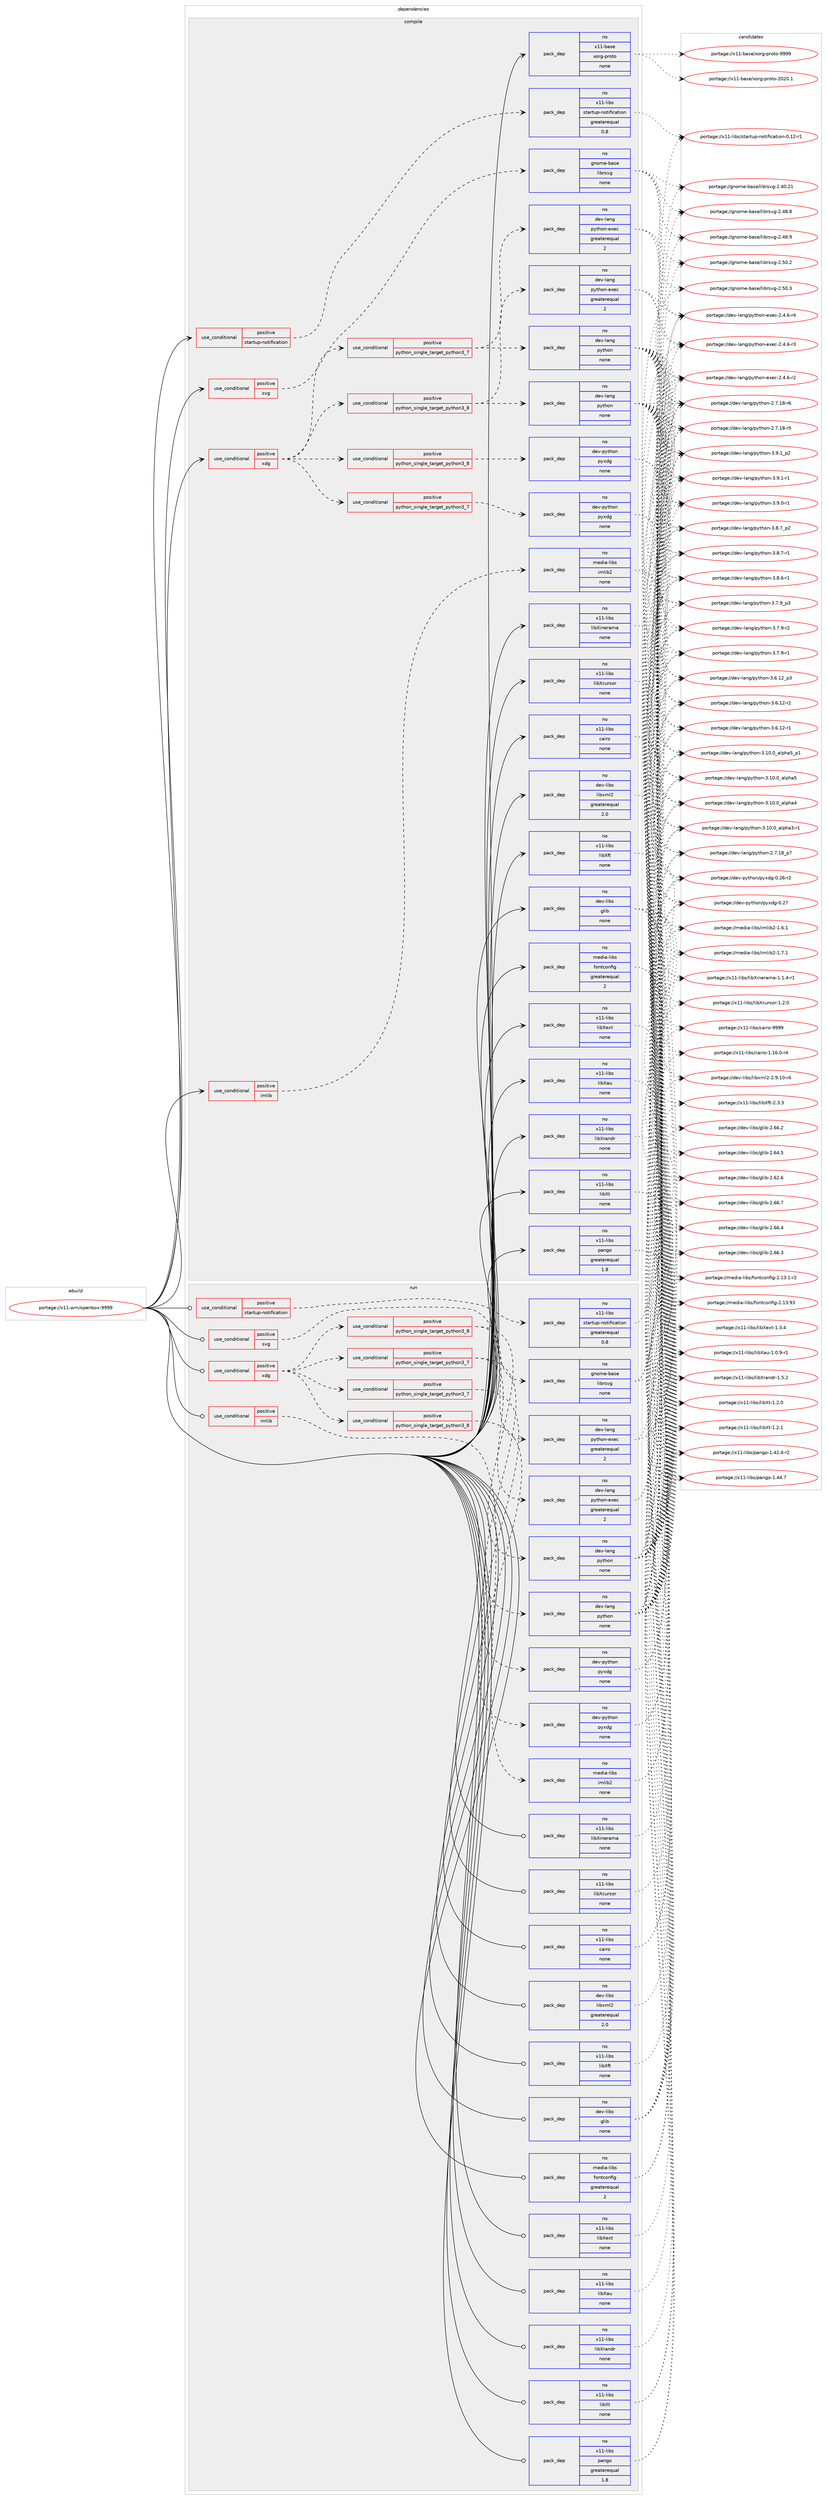 digraph prolog {

# *************
# Graph options
# *************

newrank=true;
concentrate=true;
compound=true;
graph [rankdir=LR,fontname=Helvetica,fontsize=10,ranksep=1.5];#, ranksep=2.5, nodesep=0.2];
edge  [arrowhead=vee];
node  [fontname=Helvetica,fontsize=10];

# **********
# The ebuild
# **********

subgraph cluster_leftcol {
color=gray;
rank=same;
label=<<i>ebuild</i>>;
id [label="portage://x11-wm/openbox-9999", color=red, width=4, href="../x11-wm/openbox-9999.svg"];
}

# ****************
# The dependencies
# ****************

subgraph cluster_midcol {
color=gray;
label=<<i>dependencies</i>>;
subgraph cluster_compile {
fillcolor="#eeeeee";
style=filled;
label=<<i>compile</i>>;
subgraph cond26 {
dependency281 [label=<<TABLE BORDER="0" CELLBORDER="1" CELLSPACING="0" CELLPADDING="4"><TR><TD ROWSPAN="3" CELLPADDING="10">use_conditional</TD></TR><TR><TD>positive</TD></TR><TR><TD>imlib</TD></TR></TABLE>>, shape=none, color=red];
subgraph pack255 {
dependency282 [label=<<TABLE BORDER="0" CELLBORDER="1" CELLSPACING="0" CELLPADDING="4" WIDTH="220"><TR><TD ROWSPAN="6" CELLPADDING="30">pack_dep</TD></TR><TR><TD WIDTH="110">no</TD></TR><TR><TD>media-libs</TD></TR><TR><TD>imlib2</TD></TR><TR><TD>none</TD></TR><TR><TD></TD></TR></TABLE>>, shape=none, color=blue];
}
dependency281:e -> dependency282:w [weight=20,style="dashed",arrowhead="vee"];
}
id:e -> dependency281:w [weight=20,style="solid",arrowhead="vee"];
subgraph cond27 {
dependency283 [label=<<TABLE BORDER="0" CELLBORDER="1" CELLSPACING="0" CELLPADDING="4"><TR><TD ROWSPAN="3" CELLPADDING="10">use_conditional</TD></TR><TR><TD>positive</TD></TR><TR><TD>startup-notification</TD></TR></TABLE>>, shape=none, color=red];
subgraph pack256 {
dependency284 [label=<<TABLE BORDER="0" CELLBORDER="1" CELLSPACING="0" CELLPADDING="4" WIDTH="220"><TR><TD ROWSPAN="6" CELLPADDING="30">pack_dep</TD></TR><TR><TD WIDTH="110">no</TD></TR><TR><TD>x11-libs</TD></TR><TR><TD>startup-notification</TD></TR><TR><TD>greaterequal</TD></TR><TR><TD>0.8</TD></TR></TABLE>>, shape=none, color=blue];
}
dependency283:e -> dependency284:w [weight=20,style="dashed",arrowhead="vee"];
}
id:e -> dependency283:w [weight=20,style="solid",arrowhead="vee"];
subgraph cond28 {
dependency285 [label=<<TABLE BORDER="0" CELLBORDER="1" CELLSPACING="0" CELLPADDING="4"><TR><TD ROWSPAN="3" CELLPADDING="10">use_conditional</TD></TR><TR><TD>positive</TD></TR><TR><TD>svg</TD></TR></TABLE>>, shape=none, color=red];
subgraph pack257 {
dependency286 [label=<<TABLE BORDER="0" CELLBORDER="1" CELLSPACING="0" CELLPADDING="4" WIDTH="220"><TR><TD ROWSPAN="6" CELLPADDING="30">pack_dep</TD></TR><TR><TD WIDTH="110">no</TD></TR><TR><TD>gnome-base</TD></TR><TR><TD>librsvg</TD></TR><TR><TD>none</TD></TR><TR><TD></TD></TR></TABLE>>, shape=none, color=blue];
}
dependency285:e -> dependency286:w [weight=20,style="dashed",arrowhead="vee"];
}
id:e -> dependency285:w [weight=20,style="solid",arrowhead="vee"];
subgraph cond29 {
dependency287 [label=<<TABLE BORDER="0" CELLBORDER="1" CELLSPACING="0" CELLPADDING="4"><TR><TD ROWSPAN="3" CELLPADDING="10">use_conditional</TD></TR><TR><TD>positive</TD></TR><TR><TD>xdg</TD></TR></TABLE>>, shape=none, color=red];
subgraph cond30 {
dependency288 [label=<<TABLE BORDER="0" CELLBORDER="1" CELLSPACING="0" CELLPADDING="4"><TR><TD ROWSPAN="3" CELLPADDING="10">use_conditional</TD></TR><TR><TD>positive</TD></TR><TR><TD>python_single_target_python3_7</TD></TR></TABLE>>, shape=none, color=red];
subgraph pack258 {
dependency289 [label=<<TABLE BORDER="0" CELLBORDER="1" CELLSPACING="0" CELLPADDING="4" WIDTH="220"><TR><TD ROWSPAN="6" CELLPADDING="30">pack_dep</TD></TR><TR><TD WIDTH="110">no</TD></TR><TR><TD>dev-lang</TD></TR><TR><TD>python</TD></TR><TR><TD>none</TD></TR><TR><TD></TD></TR></TABLE>>, shape=none, color=blue];
}
dependency288:e -> dependency289:w [weight=20,style="dashed",arrowhead="vee"];
subgraph pack259 {
dependency290 [label=<<TABLE BORDER="0" CELLBORDER="1" CELLSPACING="0" CELLPADDING="4" WIDTH="220"><TR><TD ROWSPAN="6" CELLPADDING="30">pack_dep</TD></TR><TR><TD WIDTH="110">no</TD></TR><TR><TD>dev-lang</TD></TR><TR><TD>python-exec</TD></TR><TR><TD>greaterequal</TD></TR><TR><TD>2</TD></TR></TABLE>>, shape=none, color=blue];
}
dependency288:e -> dependency290:w [weight=20,style="dashed",arrowhead="vee"];
}
dependency287:e -> dependency288:w [weight=20,style="dashed",arrowhead="vee"];
subgraph cond31 {
dependency291 [label=<<TABLE BORDER="0" CELLBORDER="1" CELLSPACING="0" CELLPADDING="4"><TR><TD ROWSPAN="3" CELLPADDING="10">use_conditional</TD></TR><TR><TD>positive</TD></TR><TR><TD>python_single_target_python3_8</TD></TR></TABLE>>, shape=none, color=red];
subgraph pack260 {
dependency292 [label=<<TABLE BORDER="0" CELLBORDER="1" CELLSPACING="0" CELLPADDING="4" WIDTH="220"><TR><TD ROWSPAN="6" CELLPADDING="30">pack_dep</TD></TR><TR><TD WIDTH="110">no</TD></TR><TR><TD>dev-lang</TD></TR><TR><TD>python</TD></TR><TR><TD>none</TD></TR><TR><TD></TD></TR></TABLE>>, shape=none, color=blue];
}
dependency291:e -> dependency292:w [weight=20,style="dashed",arrowhead="vee"];
subgraph pack261 {
dependency293 [label=<<TABLE BORDER="0" CELLBORDER="1" CELLSPACING="0" CELLPADDING="4" WIDTH="220"><TR><TD ROWSPAN="6" CELLPADDING="30">pack_dep</TD></TR><TR><TD WIDTH="110">no</TD></TR><TR><TD>dev-lang</TD></TR><TR><TD>python-exec</TD></TR><TR><TD>greaterequal</TD></TR><TR><TD>2</TD></TR></TABLE>>, shape=none, color=blue];
}
dependency291:e -> dependency293:w [weight=20,style="dashed",arrowhead="vee"];
}
dependency287:e -> dependency291:w [weight=20,style="dashed",arrowhead="vee"];
subgraph cond32 {
dependency294 [label=<<TABLE BORDER="0" CELLBORDER="1" CELLSPACING="0" CELLPADDING="4"><TR><TD ROWSPAN="3" CELLPADDING="10">use_conditional</TD></TR><TR><TD>positive</TD></TR><TR><TD>python_single_target_python3_7</TD></TR></TABLE>>, shape=none, color=red];
subgraph pack262 {
dependency295 [label=<<TABLE BORDER="0" CELLBORDER="1" CELLSPACING="0" CELLPADDING="4" WIDTH="220"><TR><TD ROWSPAN="6" CELLPADDING="30">pack_dep</TD></TR><TR><TD WIDTH="110">no</TD></TR><TR><TD>dev-python</TD></TR><TR><TD>pyxdg</TD></TR><TR><TD>none</TD></TR><TR><TD></TD></TR></TABLE>>, shape=none, color=blue];
}
dependency294:e -> dependency295:w [weight=20,style="dashed",arrowhead="vee"];
}
dependency287:e -> dependency294:w [weight=20,style="dashed",arrowhead="vee"];
subgraph cond33 {
dependency296 [label=<<TABLE BORDER="0" CELLBORDER="1" CELLSPACING="0" CELLPADDING="4"><TR><TD ROWSPAN="3" CELLPADDING="10">use_conditional</TD></TR><TR><TD>positive</TD></TR><TR><TD>python_single_target_python3_8</TD></TR></TABLE>>, shape=none, color=red];
subgraph pack263 {
dependency297 [label=<<TABLE BORDER="0" CELLBORDER="1" CELLSPACING="0" CELLPADDING="4" WIDTH="220"><TR><TD ROWSPAN="6" CELLPADDING="30">pack_dep</TD></TR><TR><TD WIDTH="110">no</TD></TR><TR><TD>dev-python</TD></TR><TR><TD>pyxdg</TD></TR><TR><TD>none</TD></TR><TR><TD></TD></TR></TABLE>>, shape=none, color=blue];
}
dependency296:e -> dependency297:w [weight=20,style="dashed",arrowhead="vee"];
}
dependency287:e -> dependency296:w [weight=20,style="dashed",arrowhead="vee"];
}
id:e -> dependency287:w [weight=20,style="solid",arrowhead="vee"];
subgraph pack264 {
dependency298 [label=<<TABLE BORDER="0" CELLBORDER="1" CELLSPACING="0" CELLPADDING="4" WIDTH="220"><TR><TD ROWSPAN="6" CELLPADDING="30">pack_dep</TD></TR><TR><TD WIDTH="110">no</TD></TR><TR><TD>dev-libs</TD></TR><TR><TD>glib</TD></TR><TR><TD>none</TD></TR><TR><TD></TD></TR></TABLE>>, shape=none, color=blue];
}
id:e -> dependency298:w [weight=20,style="solid",arrowhead="vee"];
subgraph pack265 {
dependency299 [label=<<TABLE BORDER="0" CELLBORDER="1" CELLSPACING="0" CELLPADDING="4" WIDTH="220"><TR><TD ROWSPAN="6" CELLPADDING="30">pack_dep</TD></TR><TR><TD WIDTH="110">no</TD></TR><TR><TD>dev-libs</TD></TR><TR><TD>libxml2</TD></TR><TR><TD>greaterequal</TD></TR><TR><TD>2.0</TD></TR></TABLE>>, shape=none, color=blue];
}
id:e -> dependency299:w [weight=20,style="solid",arrowhead="vee"];
subgraph pack266 {
dependency300 [label=<<TABLE BORDER="0" CELLBORDER="1" CELLSPACING="0" CELLPADDING="4" WIDTH="220"><TR><TD ROWSPAN="6" CELLPADDING="30">pack_dep</TD></TR><TR><TD WIDTH="110">no</TD></TR><TR><TD>media-libs</TD></TR><TR><TD>fontconfig</TD></TR><TR><TD>greaterequal</TD></TR><TR><TD>2</TD></TR></TABLE>>, shape=none, color=blue];
}
id:e -> dependency300:w [weight=20,style="solid",arrowhead="vee"];
subgraph pack267 {
dependency301 [label=<<TABLE BORDER="0" CELLBORDER="1" CELLSPACING="0" CELLPADDING="4" WIDTH="220"><TR><TD ROWSPAN="6" CELLPADDING="30">pack_dep</TD></TR><TR><TD WIDTH="110">no</TD></TR><TR><TD>x11-base</TD></TR><TR><TD>xorg-proto</TD></TR><TR><TD>none</TD></TR><TR><TD></TD></TR></TABLE>>, shape=none, color=blue];
}
id:e -> dependency301:w [weight=20,style="solid",arrowhead="vee"];
subgraph pack268 {
dependency302 [label=<<TABLE BORDER="0" CELLBORDER="1" CELLSPACING="0" CELLPADDING="4" WIDTH="220"><TR><TD ROWSPAN="6" CELLPADDING="30">pack_dep</TD></TR><TR><TD WIDTH="110">no</TD></TR><TR><TD>x11-libs</TD></TR><TR><TD>cairo</TD></TR><TR><TD>none</TD></TR><TR><TD></TD></TR></TABLE>>, shape=none, color=blue];
}
id:e -> dependency302:w [weight=20,style="solid",arrowhead="vee"];
subgraph pack269 {
dependency303 [label=<<TABLE BORDER="0" CELLBORDER="1" CELLSPACING="0" CELLPADDING="4" WIDTH="220"><TR><TD ROWSPAN="6" CELLPADDING="30">pack_dep</TD></TR><TR><TD WIDTH="110">no</TD></TR><TR><TD>x11-libs</TD></TR><TR><TD>libXau</TD></TR><TR><TD>none</TD></TR><TR><TD></TD></TR></TABLE>>, shape=none, color=blue];
}
id:e -> dependency303:w [weight=20,style="solid",arrowhead="vee"];
subgraph pack270 {
dependency304 [label=<<TABLE BORDER="0" CELLBORDER="1" CELLSPACING="0" CELLPADDING="4" WIDTH="220"><TR><TD ROWSPAN="6" CELLPADDING="30">pack_dep</TD></TR><TR><TD WIDTH="110">no</TD></TR><TR><TD>x11-libs</TD></TR><TR><TD>libXcursor</TD></TR><TR><TD>none</TD></TR><TR><TD></TD></TR></TABLE>>, shape=none, color=blue];
}
id:e -> dependency304:w [weight=20,style="solid",arrowhead="vee"];
subgraph pack271 {
dependency305 [label=<<TABLE BORDER="0" CELLBORDER="1" CELLSPACING="0" CELLPADDING="4" WIDTH="220"><TR><TD ROWSPAN="6" CELLPADDING="30">pack_dep</TD></TR><TR><TD WIDTH="110">no</TD></TR><TR><TD>x11-libs</TD></TR><TR><TD>libXext</TD></TR><TR><TD>none</TD></TR><TR><TD></TD></TR></TABLE>>, shape=none, color=blue];
}
id:e -> dependency305:w [weight=20,style="solid",arrowhead="vee"];
subgraph pack272 {
dependency306 [label=<<TABLE BORDER="0" CELLBORDER="1" CELLSPACING="0" CELLPADDING="4" WIDTH="220"><TR><TD ROWSPAN="6" CELLPADDING="30">pack_dep</TD></TR><TR><TD WIDTH="110">no</TD></TR><TR><TD>x11-libs</TD></TR><TR><TD>libXft</TD></TR><TR><TD>none</TD></TR><TR><TD></TD></TR></TABLE>>, shape=none, color=blue];
}
id:e -> dependency306:w [weight=20,style="solid",arrowhead="vee"];
subgraph pack273 {
dependency307 [label=<<TABLE BORDER="0" CELLBORDER="1" CELLSPACING="0" CELLPADDING="4" WIDTH="220"><TR><TD ROWSPAN="6" CELLPADDING="30">pack_dep</TD></TR><TR><TD WIDTH="110">no</TD></TR><TR><TD>x11-libs</TD></TR><TR><TD>libXinerama</TD></TR><TR><TD>none</TD></TR><TR><TD></TD></TR></TABLE>>, shape=none, color=blue];
}
id:e -> dependency307:w [weight=20,style="solid",arrowhead="vee"];
subgraph pack274 {
dependency308 [label=<<TABLE BORDER="0" CELLBORDER="1" CELLSPACING="0" CELLPADDING="4" WIDTH="220"><TR><TD ROWSPAN="6" CELLPADDING="30">pack_dep</TD></TR><TR><TD WIDTH="110">no</TD></TR><TR><TD>x11-libs</TD></TR><TR><TD>libXrandr</TD></TR><TR><TD>none</TD></TR><TR><TD></TD></TR></TABLE>>, shape=none, color=blue];
}
id:e -> dependency308:w [weight=20,style="solid",arrowhead="vee"];
subgraph pack275 {
dependency309 [label=<<TABLE BORDER="0" CELLBORDER="1" CELLSPACING="0" CELLPADDING="4" WIDTH="220"><TR><TD ROWSPAN="6" CELLPADDING="30">pack_dep</TD></TR><TR><TD WIDTH="110">no</TD></TR><TR><TD>x11-libs</TD></TR><TR><TD>libXt</TD></TR><TR><TD>none</TD></TR><TR><TD></TD></TR></TABLE>>, shape=none, color=blue];
}
id:e -> dependency309:w [weight=20,style="solid",arrowhead="vee"];
subgraph pack276 {
dependency310 [label=<<TABLE BORDER="0" CELLBORDER="1" CELLSPACING="0" CELLPADDING="4" WIDTH="220"><TR><TD ROWSPAN="6" CELLPADDING="30">pack_dep</TD></TR><TR><TD WIDTH="110">no</TD></TR><TR><TD>x11-libs</TD></TR><TR><TD>pango</TD></TR><TR><TD>greaterequal</TD></TR><TR><TD>1.8</TD></TR></TABLE>>, shape=none, color=blue];
}
id:e -> dependency310:w [weight=20,style="solid",arrowhead="vee"];
}
subgraph cluster_compileandrun {
fillcolor="#eeeeee";
style=filled;
label=<<i>compile and run</i>>;
}
subgraph cluster_run {
fillcolor="#eeeeee";
style=filled;
label=<<i>run</i>>;
subgraph cond34 {
dependency311 [label=<<TABLE BORDER="0" CELLBORDER="1" CELLSPACING="0" CELLPADDING="4"><TR><TD ROWSPAN="3" CELLPADDING="10">use_conditional</TD></TR><TR><TD>positive</TD></TR><TR><TD>imlib</TD></TR></TABLE>>, shape=none, color=red];
subgraph pack277 {
dependency312 [label=<<TABLE BORDER="0" CELLBORDER="1" CELLSPACING="0" CELLPADDING="4" WIDTH="220"><TR><TD ROWSPAN="6" CELLPADDING="30">pack_dep</TD></TR><TR><TD WIDTH="110">no</TD></TR><TR><TD>media-libs</TD></TR><TR><TD>imlib2</TD></TR><TR><TD>none</TD></TR><TR><TD></TD></TR></TABLE>>, shape=none, color=blue];
}
dependency311:e -> dependency312:w [weight=20,style="dashed",arrowhead="vee"];
}
id:e -> dependency311:w [weight=20,style="solid",arrowhead="odot"];
subgraph cond35 {
dependency313 [label=<<TABLE BORDER="0" CELLBORDER="1" CELLSPACING="0" CELLPADDING="4"><TR><TD ROWSPAN="3" CELLPADDING="10">use_conditional</TD></TR><TR><TD>positive</TD></TR><TR><TD>startup-notification</TD></TR></TABLE>>, shape=none, color=red];
subgraph pack278 {
dependency314 [label=<<TABLE BORDER="0" CELLBORDER="1" CELLSPACING="0" CELLPADDING="4" WIDTH="220"><TR><TD ROWSPAN="6" CELLPADDING="30">pack_dep</TD></TR><TR><TD WIDTH="110">no</TD></TR><TR><TD>x11-libs</TD></TR><TR><TD>startup-notification</TD></TR><TR><TD>greaterequal</TD></TR><TR><TD>0.8</TD></TR></TABLE>>, shape=none, color=blue];
}
dependency313:e -> dependency314:w [weight=20,style="dashed",arrowhead="vee"];
}
id:e -> dependency313:w [weight=20,style="solid",arrowhead="odot"];
subgraph cond36 {
dependency315 [label=<<TABLE BORDER="0" CELLBORDER="1" CELLSPACING="0" CELLPADDING="4"><TR><TD ROWSPAN="3" CELLPADDING="10">use_conditional</TD></TR><TR><TD>positive</TD></TR><TR><TD>svg</TD></TR></TABLE>>, shape=none, color=red];
subgraph pack279 {
dependency316 [label=<<TABLE BORDER="0" CELLBORDER="1" CELLSPACING="0" CELLPADDING="4" WIDTH="220"><TR><TD ROWSPAN="6" CELLPADDING="30">pack_dep</TD></TR><TR><TD WIDTH="110">no</TD></TR><TR><TD>gnome-base</TD></TR><TR><TD>librsvg</TD></TR><TR><TD>none</TD></TR><TR><TD></TD></TR></TABLE>>, shape=none, color=blue];
}
dependency315:e -> dependency316:w [weight=20,style="dashed",arrowhead="vee"];
}
id:e -> dependency315:w [weight=20,style="solid",arrowhead="odot"];
subgraph cond37 {
dependency317 [label=<<TABLE BORDER="0" CELLBORDER="1" CELLSPACING="0" CELLPADDING="4"><TR><TD ROWSPAN="3" CELLPADDING="10">use_conditional</TD></TR><TR><TD>positive</TD></TR><TR><TD>xdg</TD></TR></TABLE>>, shape=none, color=red];
subgraph cond38 {
dependency318 [label=<<TABLE BORDER="0" CELLBORDER="1" CELLSPACING="0" CELLPADDING="4"><TR><TD ROWSPAN="3" CELLPADDING="10">use_conditional</TD></TR><TR><TD>positive</TD></TR><TR><TD>python_single_target_python3_7</TD></TR></TABLE>>, shape=none, color=red];
subgraph pack280 {
dependency319 [label=<<TABLE BORDER="0" CELLBORDER="1" CELLSPACING="0" CELLPADDING="4" WIDTH="220"><TR><TD ROWSPAN="6" CELLPADDING="30">pack_dep</TD></TR><TR><TD WIDTH="110">no</TD></TR><TR><TD>dev-lang</TD></TR><TR><TD>python</TD></TR><TR><TD>none</TD></TR><TR><TD></TD></TR></TABLE>>, shape=none, color=blue];
}
dependency318:e -> dependency319:w [weight=20,style="dashed",arrowhead="vee"];
subgraph pack281 {
dependency320 [label=<<TABLE BORDER="0" CELLBORDER="1" CELLSPACING="0" CELLPADDING="4" WIDTH="220"><TR><TD ROWSPAN="6" CELLPADDING="30">pack_dep</TD></TR><TR><TD WIDTH="110">no</TD></TR><TR><TD>dev-lang</TD></TR><TR><TD>python-exec</TD></TR><TR><TD>greaterequal</TD></TR><TR><TD>2</TD></TR></TABLE>>, shape=none, color=blue];
}
dependency318:e -> dependency320:w [weight=20,style="dashed",arrowhead="vee"];
}
dependency317:e -> dependency318:w [weight=20,style="dashed",arrowhead="vee"];
subgraph cond39 {
dependency321 [label=<<TABLE BORDER="0" CELLBORDER="1" CELLSPACING="0" CELLPADDING="4"><TR><TD ROWSPAN="3" CELLPADDING="10">use_conditional</TD></TR><TR><TD>positive</TD></TR><TR><TD>python_single_target_python3_8</TD></TR></TABLE>>, shape=none, color=red];
subgraph pack282 {
dependency322 [label=<<TABLE BORDER="0" CELLBORDER="1" CELLSPACING="0" CELLPADDING="4" WIDTH="220"><TR><TD ROWSPAN="6" CELLPADDING="30">pack_dep</TD></TR><TR><TD WIDTH="110">no</TD></TR><TR><TD>dev-lang</TD></TR><TR><TD>python</TD></TR><TR><TD>none</TD></TR><TR><TD></TD></TR></TABLE>>, shape=none, color=blue];
}
dependency321:e -> dependency322:w [weight=20,style="dashed",arrowhead="vee"];
subgraph pack283 {
dependency323 [label=<<TABLE BORDER="0" CELLBORDER="1" CELLSPACING="0" CELLPADDING="4" WIDTH="220"><TR><TD ROWSPAN="6" CELLPADDING="30">pack_dep</TD></TR><TR><TD WIDTH="110">no</TD></TR><TR><TD>dev-lang</TD></TR><TR><TD>python-exec</TD></TR><TR><TD>greaterequal</TD></TR><TR><TD>2</TD></TR></TABLE>>, shape=none, color=blue];
}
dependency321:e -> dependency323:w [weight=20,style="dashed",arrowhead="vee"];
}
dependency317:e -> dependency321:w [weight=20,style="dashed",arrowhead="vee"];
subgraph cond40 {
dependency324 [label=<<TABLE BORDER="0" CELLBORDER="1" CELLSPACING="0" CELLPADDING="4"><TR><TD ROWSPAN="3" CELLPADDING="10">use_conditional</TD></TR><TR><TD>positive</TD></TR><TR><TD>python_single_target_python3_7</TD></TR></TABLE>>, shape=none, color=red];
subgraph pack284 {
dependency325 [label=<<TABLE BORDER="0" CELLBORDER="1" CELLSPACING="0" CELLPADDING="4" WIDTH="220"><TR><TD ROWSPAN="6" CELLPADDING="30">pack_dep</TD></TR><TR><TD WIDTH="110">no</TD></TR><TR><TD>dev-python</TD></TR><TR><TD>pyxdg</TD></TR><TR><TD>none</TD></TR><TR><TD></TD></TR></TABLE>>, shape=none, color=blue];
}
dependency324:e -> dependency325:w [weight=20,style="dashed",arrowhead="vee"];
}
dependency317:e -> dependency324:w [weight=20,style="dashed",arrowhead="vee"];
subgraph cond41 {
dependency326 [label=<<TABLE BORDER="0" CELLBORDER="1" CELLSPACING="0" CELLPADDING="4"><TR><TD ROWSPAN="3" CELLPADDING="10">use_conditional</TD></TR><TR><TD>positive</TD></TR><TR><TD>python_single_target_python3_8</TD></TR></TABLE>>, shape=none, color=red];
subgraph pack285 {
dependency327 [label=<<TABLE BORDER="0" CELLBORDER="1" CELLSPACING="0" CELLPADDING="4" WIDTH="220"><TR><TD ROWSPAN="6" CELLPADDING="30">pack_dep</TD></TR><TR><TD WIDTH="110">no</TD></TR><TR><TD>dev-python</TD></TR><TR><TD>pyxdg</TD></TR><TR><TD>none</TD></TR><TR><TD></TD></TR></TABLE>>, shape=none, color=blue];
}
dependency326:e -> dependency327:w [weight=20,style="dashed",arrowhead="vee"];
}
dependency317:e -> dependency326:w [weight=20,style="dashed",arrowhead="vee"];
}
id:e -> dependency317:w [weight=20,style="solid",arrowhead="odot"];
subgraph pack286 {
dependency328 [label=<<TABLE BORDER="0" CELLBORDER="1" CELLSPACING="0" CELLPADDING="4" WIDTH="220"><TR><TD ROWSPAN="6" CELLPADDING="30">pack_dep</TD></TR><TR><TD WIDTH="110">no</TD></TR><TR><TD>dev-libs</TD></TR><TR><TD>glib</TD></TR><TR><TD>none</TD></TR><TR><TD></TD></TR></TABLE>>, shape=none, color=blue];
}
id:e -> dependency328:w [weight=20,style="solid",arrowhead="odot"];
subgraph pack287 {
dependency329 [label=<<TABLE BORDER="0" CELLBORDER="1" CELLSPACING="0" CELLPADDING="4" WIDTH="220"><TR><TD ROWSPAN="6" CELLPADDING="30">pack_dep</TD></TR><TR><TD WIDTH="110">no</TD></TR><TR><TD>dev-libs</TD></TR><TR><TD>libxml2</TD></TR><TR><TD>greaterequal</TD></TR><TR><TD>2.0</TD></TR></TABLE>>, shape=none, color=blue];
}
id:e -> dependency329:w [weight=20,style="solid",arrowhead="odot"];
subgraph pack288 {
dependency330 [label=<<TABLE BORDER="0" CELLBORDER="1" CELLSPACING="0" CELLPADDING="4" WIDTH="220"><TR><TD ROWSPAN="6" CELLPADDING="30">pack_dep</TD></TR><TR><TD WIDTH="110">no</TD></TR><TR><TD>media-libs</TD></TR><TR><TD>fontconfig</TD></TR><TR><TD>greaterequal</TD></TR><TR><TD>2</TD></TR></TABLE>>, shape=none, color=blue];
}
id:e -> dependency330:w [weight=20,style="solid",arrowhead="odot"];
subgraph pack289 {
dependency331 [label=<<TABLE BORDER="0" CELLBORDER="1" CELLSPACING="0" CELLPADDING="4" WIDTH="220"><TR><TD ROWSPAN="6" CELLPADDING="30">pack_dep</TD></TR><TR><TD WIDTH="110">no</TD></TR><TR><TD>x11-libs</TD></TR><TR><TD>cairo</TD></TR><TR><TD>none</TD></TR><TR><TD></TD></TR></TABLE>>, shape=none, color=blue];
}
id:e -> dependency331:w [weight=20,style="solid",arrowhead="odot"];
subgraph pack290 {
dependency332 [label=<<TABLE BORDER="0" CELLBORDER="1" CELLSPACING="0" CELLPADDING="4" WIDTH="220"><TR><TD ROWSPAN="6" CELLPADDING="30">pack_dep</TD></TR><TR><TD WIDTH="110">no</TD></TR><TR><TD>x11-libs</TD></TR><TR><TD>libXau</TD></TR><TR><TD>none</TD></TR><TR><TD></TD></TR></TABLE>>, shape=none, color=blue];
}
id:e -> dependency332:w [weight=20,style="solid",arrowhead="odot"];
subgraph pack291 {
dependency333 [label=<<TABLE BORDER="0" CELLBORDER="1" CELLSPACING="0" CELLPADDING="4" WIDTH="220"><TR><TD ROWSPAN="6" CELLPADDING="30">pack_dep</TD></TR><TR><TD WIDTH="110">no</TD></TR><TR><TD>x11-libs</TD></TR><TR><TD>libXcursor</TD></TR><TR><TD>none</TD></TR><TR><TD></TD></TR></TABLE>>, shape=none, color=blue];
}
id:e -> dependency333:w [weight=20,style="solid",arrowhead="odot"];
subgraph pack292 {
dependency334 [label=<<TABLE BORDER="0" CELLBORDER="1" CELLSPACING="0" CELLPADDING="4" WIDTH="220"><TR><TD ROWSPAN="6" CELLPADDING="30">pack_dep</TD></TR><TR><TD WIDTH="110">no</TD></TR><TR><TD>x11-libs</TD></TR><TR><TD>libXext</TD></TR><TR><TD>none</TD></TR><TR><TD></TD></TR></TABLE>>, shape=none, color=blue];
}
id:e -> dependency334:w [weight=20,style="solid",arrowhead="odot"];
subgraph pack293 {
dependency335 [label=<<TABLE BORDER="0" CELLBORDER="1" CELLSPACING="0" CELLPADDING="4" WIDTH="220"><TR><TD ROWSPAN="6" CELLPADDING="30">pack_dep</TD></TR><TR><TD WIDTH="110">no</TD></TR><TR><TD>x11-libs</TD></TR><TR><TD>libXft</TD></TR><TR><TD>none</TD></TR><TR><TD></TD></TR></TABLE>>, shape=none, color=blue];
}
id:e -> dependency335:w [weight=20,style="solid",arrowhead="odot"];
subgraph pack294 {
dependency336 [label=<<TABLE BORDER="0" CELLBORDER="1" CELLSPACING="0" CELLPADDING="4" WIDTH="220"><TR><TD ROWSPAN="6" CELLPADDING="30">pack_dep</TD></TR><TR><TD WIDTH="110">no</TD></TR><TR><TD>x11-libs</TD></TR><TR><TD>libXinerama</TD></TR><TR><TD>none</TD></TR><TR><TD></TD></TR></TABLE>>, shape=none, color=blue];
}
id:e -> dependency336:w [weight=20,style="solid",arrowhead="odot"];
subgraph pack295 {
dependency337 [label=<<TABLE BORDER="0" CELLBORDER="1" CELLSPACING="0" CELLPADDING="4" WIDTH="220"><TR><TD ROWSPAN="6" CELLPADDING="30">pack_dep</TD></TR><TR><TD WIDTH="110">no</TD></TR><TR><TD>x11-libs</TD></TR><TR><TD>libXrandr</TD></TR><TR><TD>none</TD></TR><TR><TD></TD></TR></TABLE>>, shape=none, color=blue];
}
id:e -> dependency337:w [weight=20,style="solid",arrowhead="odot"];
subgraph pack296 {
dependency338 [label=<<TABLE BORDER="0" CELLBORDER="1" CELLSPACING="0" CELLPADDING="4" WIDTH="220"><TR><TD ROWSPAN="6" CELLPADDING="30">pack_dep</TD></TR><TR><TD WIDTH="110">no</TD></TR><TR><TD>x11-libs</TD></TR><TR><TD>libXt</TD></TR><TR><TD>none</TD></TR><TR><TD></TD></TR></TABLE>>, shape=none, color=blue];
}
id:e -> dependency338:w [weight=20,style="solid",arrowhead="odot"];
subgraph pack297 {
dependency339 [label=<<TABLE BORDER="0" CELLBORDER="1" CELLSPACING="0" CELLPADDING="4" WIDTH="220"><TR><TD ROWSPAN="6" CELLPADDING="30">pack_dep</TD></TR><TR><TD WIDTH="110">no</TD></TR><TR><TD>x11-libs</TD></TR><TR><TD>pango</TD></TR><TR><TD>greaterequal</TD></TR><TR><TD>1.8</TD></TR></TABLE>>, shape=none, color=blue];
}
id:e -> dependency339:w [weight=20,style="solid",arrowhead="odot"];
}
}

# **************
# The candidates
# **************

subgraph cluster_choices {
rank=same;
color=gray;
label=<<i>candidates</i>>;

subgraph choice255 {
color=black;
nodesep=1;
choice109101100105974510810598115471051091081059850454946554649 [label="portage://media-libs/imlib2-1.7.1", color=red, width=4,href="../media-libs/imlib2-1.7.1.svg"];
choice109101100105974510810598115471051091081059850454946544649 [label="portage://media-libs/imlib2-1.6.1", color=red, width=4,href="../media-libs/imlib2-1.6.1.svg"];
dependency282:e -> choice109101100105974510810598115471051091081059850454946554649:w [style=dotted,weight="100"];
dependency282:e -> choice109101100105974510810598115471051091081059850454946544649:w [style=dotted,weight="100"];
}
subgraph choice256 {
color=black;
nodesep=1;
choice12049494510810598115471151169711411611711245110111116105102105999711610511111045484649504511449 [label="portage://x11-libs/startup-notification-0.12-r1", color=red, width=4,href="../x11-libs/startup-notification-0.12-r1.svg"];
dependency284:e -> choice12049494510810598115471151169711411611711245110111116105102105999711610511111045484649504511449:w [style=dotted,weight="100"];
}
subgraph choice257 {
color=black;
nodesep=1;
choice103110111109101459897115101471081059811411511810345504653484651 [label="portage://gnome-base/librsvg-2.50.3", color=red, width=4,href="../gnome-base/librsvg-2.50.3.svg"];
choice103110111109101459897115101471081059811411511810345504653484650 [label="portage://gnome-base/librsvg-2.50.2", color=red, width=4,href="../gnome-base/librsvg-2.50.2.svg"];
choice103110111109101459897115101471081059811411511810345504652564657 [label="portage://gnome-base/librsvg-2.48.9", color=red, width=4,href="../gnome-base/librsvg-2.48.9.svg"];
choice103110111109101459897115101471081059811411511810345504652564656 [label="portage://gnome-base/librsvg-2.48.8", color=red, width=4,href="../gnome-base/librsvg-2.48.8.svg"];
choice10311011110910145989711510147108105981141151181034550465248465049 [label="portage://gnome-base/librsvg-2.40.21", color=red, width=4,href="../gnome-base/librsvg-2.40.21.svg"];
dependency286:e -> choice103110111109101459897115101471081059811411511810345504653484651:w [style=dotted,weight="100"];
dependency286:e -> choice103110111109101459897115101471081059811411511810345504653484650:w [style=dotted,weight="100"];
dependency286:e -> choice103110111109101459897115101471081059811411511810345504652564657:w [style=dotted,weight="100"];
dependency286:e -> choice103110111109101459897115101471081059811411511810345504652564656:w [style=dotted,weight="100"];
dependency286:e -> choice10311011110910145989711510147108105981141151181034550465248465049:w [style=dotted,weight="100"];
}
subgraph choice258 {
color=black;
nodesep=1;
choice1001011184510897110103471121211161041111104551465746499511250 [label="portage://dev-lang/python-3.9.1_p2", color=red, width=4,href="../dev-lang/python-3.9.1_p2.svg"];
choice1001011184510897110103471121211161041111104551465746494511449 [label="portage://dev-lang/python-3.9.1-r1", color=red, width=4,href="../dev-lang/python-3.9.1-r1.svg"];
choice1001011184510897110103471121211161041111104551465746484511449 [label="portage://dev-lang/python-3.9.0-r1", color=red, width=4,href="../dev-lang/python-3.9.0-r1.svg"];
choice1001011184510897110103471121211161041111104551465646559511250 [label="portage://dev-lang/python-3.8.7_p2", color=red, width=4,href="../dev-lang/python-3.8.7_p2.svg"];
choice1001011184510897110103471121211161041111104551465646554511449 [label="portage://dev-lang/python-3.8.7-r1", color=red, width=4,href="../dev-lang/python-3.8.7-r1.svg"];
choice1001011184510897110103471121211161041111104551465646544511449 [label="portage://dev-lang/python-3.8.6-r1", color=red, width=4,href="../dev-lang/python-3.8.6-r1.svg"];
choice1001011184510897110103471121211161041111104551465546579511251 [label="portage://dev-lang/python-3.7.9_p3", color=red, width=4,href="../dev-lang/python-3.7.9_p3.svg"];
choice1001011184510897110103471121211161041111104551465546574511450 [label="portage://dev-lang/python-3.7.9-r2", color=red, width=4,href="../dev-lang/python-3.7.9-r2.svg"];
choice1001011184510897110103471121211161041111104551465546574511449 [label="portage://dev-lang/python-3.7.9-r1", color=red, width=4,href="../dev-lang/python-3.7.9-r1.svg"];
choice100101118451089711010347112121116104111110455146544649509511251 [label="portage://dev-lang/python-3.6.12_p3", color=red, width=4,href="../dev-lang/python-3.6.12_p3.svg"];
choice100101118451089711010347112121116104111110455146544649504511450 [label="portage://dev-lang/python-3.6.12-r2", color=red, width=4,href="../dev-lang/python-3.6.12-r2.svg"];
choice100101118451089711010347112121116104111110455146544649504511449 [label="portage://dev-lang/python-3.6.12-r1", color=red, width=4,href="../dev-lang/python-3.6.12-r1.svg"];
choice10010111845108971101034711212111610411111045514649484648959710811210497539511249 [label="portage://dev-lang/python-3.10.0_alpha5_p1", color=red, width=4,href="../dev-lang/python-3.10.0_alpha5_p1.svg"];
choice1001011184510897110103471121211161041111104551464948464895971081121049753 [label="portage://dev-lang/python-3.10.0_alpha5", color=red, width=4,href="../dev-lang/python-3.10.0_alpha5.svg"];
choice1001011184510897110103471121211161041111104551464948464895971081121049752 [label="portage://dev-lang/python-3.10.0_alpha4", color=red, width=4,href="../dev-lang/python-3.10.0_alpha4.svg"];
choice10010111845108971101034711212111610411111045514649484648959710811210497514511449 [label="portage://dev-lang/python-3.10.0_alpha3-r1", color=red, width=4,href="../dev-lang/python-3.10.0_alpha3-r1.svg"];
choice100101118451089711010347112121116104111110455046554649569511255 [label="portage://dev-lang/python-2.7.18_p7", color=red, width=4,href="../dev-lang/python-2.7.18_p7.svg"];
choice100101118451089711010347112121116104111110455046554649564511454 [label="portage://dev-lang/python-2.7.18-r6", color=red, width=4,href="../dev-lang/python-2.7.18-r6.svg"];
choice100101118451089711010347112121116104111110455046554649564511453 [label="portage://dev-lang/python-2.7.18-r5", color=red, width=4,href="../dev-lang/python-2.7.18-r5.svg"];
dependency289:e -> choice1001011184510897110103471121211161041111104551465746499511250:w [style=dotted,weight="100"];
dependency289:e -> choice1001011184510897110103471121211161041111104551465746494511449:w [style=dotted,weight="100"];
dependency289:e -> choice1001011184510897110103471121211161041111104551465746484511449:w [style=dotted,weight="100"];
dependency289:e -> choice1001011184510897110103471121211161041111104551465646559511250:w [style=dotted,weight="100"];
dependency289:e -> choice1001011184510897110103471121211161041111104551465646554511449:w [style=dotted,weight="100"];
dependency289:e -> choice1001011184510897110103471121211161041111104551465646544511449:w [style=dotted,weight="100"];
dependency289:e -> choice1001011184510897110103471121211161041111104551465546579511251:w [style=dotted,weight="100"];
dependency289:e -> choice1001011184510897110103471121211161041111104551465546574511450:w [style=dotted,weight="100"];
dependency289:e -> choice1001011184510897110103471121211161041111104551465546574511449:w [style=dotted,weight="100"];
dependency289:e -> choice100101118451089711010347112121116104111110455146544649509511251:w [style=dotted,weight="100"];
dependency289:e -> choice100101118451089711010347112121116104111110455146544649504511450:w [style=dotted,weight="100"];
dependency289:e -> choice100101118451089711010347112121116104111110455146544649504511449:w [style=dotted,weight="100"];
dependency289:e -> choice10010111845108971101034711212111610411111045514649484648959710811210497539511249:w [style=dotted,weight="100"];
dependency289:e -> choice1001011184510897110103471121211161041111104551464948464895971081121049753:w [style=dotted,weight="100"];
dependency289:e -> choice1001011184510897110103471121211161041111104551464948464895971081121049752:w [style=dotted,weight="100"];
dependency289:e -> choice10010111845108971101034711212111610411111045514649484648959710811210497514511449:w [style=dotted,weight="100"];
dependency289:e -> choice100101118451089711010347112121116104111110455046554649569511255:w [style=dotted,weight="100"];
dependency289:e -> choice100101118451089711010347112121116104111110455046554649564511454:w [style=dotted,weight="100"];
dependency289:e -> choice100101118451089711010347112121116104111110455046554649564511453:w [style=dotted,weight="100"];
}
subgraph choice259 {
color=black;
nodesep=1;
choice10010111845108971101034711212111610411111045101120101994550465246544511452 [label="portage://dev-lang/python-exec-2.4.6-r4", color=red, width=4,href="../dev-lang/python-exec-2.4.6-r4.svg"];
choice10010111845108971101034711212111610411111045101120101994550465246544511451 [label="portage://dev-lang/python-exec-2.4.6-r3", color=red, width=4,href="../dev-lang/python-exec-2.4.6-r3.svg"];
choice10010111845108971101034711212111610411111045101120101994550465246544511450 [label="portage://dev-lang/python-exec-2.4.6-r2", color=red, width=4,href="../dev-lang/python-exec-2.4.6-r2.svg"];
dependency290:e -> choice10010111845108971101034711212111610411111045101120101994550465246544511452:w [style=dotted,weight="100"];
dependency290:e -> choice10010111845108971101034711212111610411111045101120101994550465246544511451:w [style=dotted,weight="100"];
dependency290:e -> choice10010111845108971101034711212111610411111045101120101994550465246544511450:w [style=dotted,weight="100"];
}
subgraph choice260 {
color=black;
nodesep=1;
choice1001011184510897110103471121211161041111104551465746499511250 [label="portage://dev-lang/python-3.9.1_p2", color=red, width=4,href="../dev-lang/python-3.9.1_p2.svg"];
choice1001011184510897110103471121211161041111104551465746494511449 [label="portage://dev-lang/python-3.9.1-r1", color=red, width=4,href="../dev-lang/python-3.9.1-r1.svg"];
choice1001011184510897110103471121211161041111104551465746484511449 [label="portage://dev-lang/python-3.9.0-r1", color=red, width=4,href="../dev-lang/python-3.9.0-r1.svg"];
choice1001011184510897110103471121211161041111104551465646559511250 [label="portage://dev-lang/python-3.8.7_p2", color=red, width=4,href="../dev-lang/python-3.8.7_p2.svg"];
choice1001011184510897110103471121211161041111104551465646554511449 [label="portage://dev-lang/python-3.8.7-r1", color=red, width=4,href="../dev-lang/python-3.8.7-r1.svg"];
choice1001011184510897110103471121211161041111104551465646544511449 [label="portage://dev-lang/python-3.8.6-r1", color=red, width=4,href="../dev-lang/python-3.8.6-r1.svg"];
choice1001011184510897110103471121211161041111104551465546579511251 [label="portage://dev-lang/python-3.7.9_p3", color=red, width=4,href="../dev-lang/python-3.7.9_p3.svg"];
choice1001011184510897110103471121211161041111104551465546574511450 [label="portage://dev-lang/python-3.7.9-r2", color=red, width=4,href="../dev-lang/python-3.7.9-r2.svg"];
choice1001011184510897110103471121211161041111104551465546574511449 [label="portage://dev-lang/python-3.7.9-r1", color=red, width=4,href="../dev-lang/python-3.7.9-r1.svg"];
choice100101118451089711010347112121116104111110455146544649509511251 [label="portage://dev-lang/python-3.6.12_p3", color=red, width=4,href="../dev-lang/python-3.6.12_p3.svg"];
choice100101118451089711010347112121116104111110455146544649504511450 [label="portage://dev-lang/python-3.6.12-r2", color=red, width=4,href="../dev-lang/python-3.6.12-r2.svg"];
choice100101118451089711010347112121116104111110455146544649504511449 [label="portage://dev-lang/python-3.6.12-r1", color=red, width=4,href="../dev-lang/python-3.6.12-r1.svg"];
choice10010111845108971101034711212111610411111045514649484648959710811210497539511249 [label="portage://dev-lang/python-3.10.0_alpha5_p1", color=red, width=4,href="../dev-lang/python-3.10.0_alpha5_p1.svg"];
choice1001011184510897110103471121211161041111104551464948464895971081121049753 [label="portage://dev-lang/python-3.10.0_alpha5", color=red, width=4,href="../dev-lang/python-3.10.0_alpha5.svg"];
choice1001011184510897110103471121211161041111104551464948464895971081121049752 [label="portage://dev-lang/python-3.10.0_alpha4", color=red, width=4,href="../dev-lang/python-3.10.0_alpha4.svg"];
choice10010111845108971101034711212111610411111045514649484648959710811210497514511449 [label="portage://dev-lang/python-3.10.0_alpha3-r1", color=red, width=4,href="../dev-lang/python-3.10.0_alpha3-r1.svg"];
choice100101118451089711010347112121116104111110455046554649569511255 [label="portage://dev-lang/python-2.7.18_p7", color=red, width=4,href="../dev-lang/python-2.7.18_p7.svg"];
choice100101118451089711010347112121116104111110455046554649564511454 [label="portage://dev-lang/python-2.7.18-r6", color=red, width=4,href="../dev-lang/python-2.7.18-r6.svg"];
choice100101118451089711010347112121116104111110455046554649564511453 [label="portage://dev-lang/python-2.7.18-r5", color=red, width=4,href="../dev-lang/python-2.7.18-r5.svg"];
dependency292:e -> choice1001011184510897110103471121211161041111104551465746499511250:w [style=dotted,weight="100"];
dependency292:e -> choice1001011184510897110103471121211161041111104551465746494511449:w [style=dotted,weight="100"];
dependency292:e -> choice1001011184510897110103471121211161041111104551465746484511449:w [style=dotted,weight="100"];
dependency292:e -> choice1001011184510897110103471121211161041111104551465646559511250:w [style=dotted,weight="100"];
dependency292:e -> choice1001011184510897110103471121211161041111104551465646554511449:w [style=dotted,weight="100"];
dependency292:e -> choice1001011184510897110103471121211161041111104551465646544511449:w [style=dotted,weight="100"];
dependency292:e -> choice1001011184510897110103471121211161041111104551465546579511251:w [style=dotted,weight="100"];
dependency292:e -> choice1001011184510897110103471121211161041111104551465546574511450:w [style=dotted,weight="100"];
dependency292:e -> choice1001011184510897110103471121211161041111104551465546574511449:w [style=dotted,weight="100"];
dependency292:e -> choice100101118451089711010347112121116104111110455146544649509511251:w [style=dotted,weight="100"];
dependency292:e -> choice100101118451089711010347112121116104111110455146544649504511450:w [style=dotted,weight="100"];
dependency292:e -> choice100101118451089711010347112121116104111110455146544649504511449:w [style=dotted,weight="100"];
dependency292:e -> choice10010111845108971101034711212111610411111045514649484648959710811210497539511249:w [style=dotted,weight="100"];
dependency292:e -> choice1001011184510897110103471121211161041111104551464948464895971081121049753:w [style=dotted,weight="100"];
dependency292:e -> choice1001011184510897110103471121211161041111104551464948464895971081121049752:w [style=dotted,weight="100"];
dependency292:e -> choice10010111845108971101034711212111610411111045514649484648959710811210497514511449:w [style=dotted,weight="100"];
dependency292:e -> choice100101118451089711010347112121116104111110455046554649569511255:w [style=dotted,weight="100"];
dependency292:e -> choice100101118451089711010347112121116104111110455046554649564511454:w [style=dotted,weight="100"];
dependency292:e -> choice100101118451089711010347112121116104111110455046554649564511453:w [style=dotted,weight="100"];
}
subgraph choice261 {
color=black;
nodesep=1;
choice10010111845108971101034711212111610411111045101120101994550465246544511452 [label="portage://dev-lang/python-exec-2.4.6-r4", color=red, width=4,href="../dev-lang/python-exec-2.4.6-r4.svg"];
choice10010111845108971101034711212111610411111045101120101994550465246544511451 [label="portage://dev-lang/python-exec-2.4.6-r3", color=red, width=4,href="../dev-lang/python-exec-2.4.6-r3.svg"];
choice10010111845108971101034711212111610411111045101120101994550465246544511450 [label="portage://dev-lang/python-exec-2.4.6-r2", color=red, width=4,href="../dev-lang/python-exec-2.4.6-r2.svg"];
dependency293:e -> choice10010111845108971101034711212111610411111045101120101994550465246544511452:w [style=dotted,weight="100"];
dependency293:e -> choice10010111845108971101034711212111610411111045101120101994550465246544511451:w [style=dotted,weight="100"];
dependency293:e -> choice10010111845108971101034711212111610411111045101120101994550465246544511450:w [style=dotted,weight="100"];
}
subgraph choice262 {
color=black;
nodesep=1;
choice10010111845112121116104111110471121211201001034548465055 [label="portage://dev-python/pyxdg-0.27", color=red, width=4,href="../dev-python/pyxdg-0.27.svg"];
choice100101118451121211161041111104711212112010010345484650544511450 [label="portage://dev-python/pyxdg-0.26-r2", color=red, width=4,href="../dev-python/pyxdg-0.26-r2.svg"];
dependency295:e -> choice10010111845112121116104111110471121211201001034548465055:w [style=dotted,weight="100"];
dependency295:e -> choice100101118451121211161041111104711212112010010345484650544511450:w [style=dotted,weight="100"];
}
subgraph choice263 {
color=black;
nodesep=1;
choice10010111845112121116104111110471121211201001034548465055 [label="portage://dev-python/pyxdg-0.27", color=red, width=4,href="../dev-python/pyxdg-0.27.svg"];
choice100101118451121211161041111104711212112010010345484650544511450 [label="portage://dev-python/pyxdg-0.26-r2", color=red, width=4,href="../dev-python/pyxdg-0.26-r2.svg"];
dependency297:e -> choice10010111845112121116104111110471121211201001034548465055:w [style=dotted,weight="100"];
dependency297:e -> choice100101118451121211161041111104711212112010010345484650544511450:w [style=dotted,weight="100"];
}
subgraph choice264 {
color=black;
nodesep=1;
choice1001011184510810598115471031081059845504654544655 [label="portage://dev-libs/glib-2.66.7", color=red, width=4,href="../dev-libs/glib-2.66.7.svg"];
choice1001011184510810598115471031081059845504654544652 [label="portage://dev-libs/glib-2.66.4", color=red, width=4,href="../dev-libs/glib-2.66.4.svg"];
choice1001011184510810598115471031081059845504654544651 [label="portage://dev-libs/glib-2.66.3", color=red, width=4,href="../dev-libs/glib-2.66.3.svg"];
choice1001011184510810598115471031081059845504654544650 [label="portage://dev-libs/glib-2.66.2", color=red, width=4,href="../dev-libs/glib-2.66.2.svg"];
choice1001011184510810598115471031081059845504654524653 [label="portage://dev-libs/glib-2.64.5", color=red, width=4,href="../dev-libs/glib-2.64.5.svg"];
choice1001011184510810598115471031081059845504654504654 [label="portage://dev-libs/glib-2.62.6", color=red, width=4,href="../dev-libs/glib-2.62.6.svg"];
dependency298:e -> choice1001011184510810598115471031081059845504654544655:w [style=dotted,weight="100"];
dependency298:e -> choice1001011184510810598115471031081059845504654544652:w [style=dotted,weight="100"];
dependency298:e -> choice1001011184510810598115471031081059845504654544651:w [style=dotted,weight="100"];
dependency298:e -> choice1001011184510810598115471031081059845504654544650:w [style=dotted,weight="100"];
dependency298:e -> choice1001011184510810598115471031081059845504654524653:w [style=dotted,weight="100"];
dependency298:e -> choice1001011184510810598115471031081059845504654504654:w [style=dotted,weight="100"];
}
subgraph choice265 {
color=black;
nodesep=1;
choice1001011184510810598115471081059812010910850455046574649484511452 [label="portage://dev-libs/libxml2-2.9.10-r4", color=red, width=4,href="../dev-libs/libxml2-2.9.10-r4.svg"];
dependency299:e -> choice1001011184510810598115471081059812010910850455046574649484511452:w [style=dotted,weight="100"];
}
subgraph choice266 {
color=black;
nodesep=1;
choice10910110010597451081059811547102111110116991111101021051034550464951465751 [label="portage://media-libs/fontconfig-2.13.93", color=red, width=4,href="../media-libs/fontconfig-2.13.93.svg"];
choice1091011001059745108105981154710211111011699111110102105103455046495146494511450 [label="portage://media-libs/fontconfig-2.13.1-r2", color=red, width=4,href="../media-libs/fontconfig-2.13.1-r2.svg"];
dependency300:e -> choice10910110010597451081059811547102111110116991111101021051034550464951465751:w [style=dotted,weight="100"];
dependency300:e -> choice1091011001059745108105981154710211111011699111110102105103455046495146494511450:w [style=dotted,weight="100"];
}
subgraph choice267 {
color=black;
nodesep=1;
choice120494945989711510147120111114103451121141111161114557575757 [label="portage://x11-base/xorg-proto-9999", color=red, width=4,href="../x11-base/xorg-proto-9999.svg"];
choice1204949459897115101471201111141034511211411111611145504850484649 [label="portage://x11-base/xorg-proto-2020.1", color=red, width=4,href="../x11-base/xorg-proto-2020.1.svg"];
dependency301:e -> choice120494945989711510147120111114103451121141111161114557575757:w [style=dotted,weight="100"];
dependency301:e -> choice1204949459897115101471201111141034511211411111611145504850484649:w [style=dotted,weight="100"];
}
subgraph choice268 {
color=black;
nodesep=1;
choice120494945108105981154799971051141114557575757 [label="portage://x11-libs/cairo-9999", color=red, width=4,href="../x11-libs/cairo-9999.svg"];
choice12049494510810598115479997105114111454946495446484511452 [label="portage://x11-libs/cairo-1.16.0-r4", color=red, width=4,href="../x11-libs/cairo-1.16.0-r4.svg"];
dependency302:e -> choice120494945108105981154799971051141114557575757:w [style=dotted,weight="100"];
dependency302:e -> choice12049494510810598115479997105114111454946495446484511452:w [style=dotted,weight="100"];
}
subgraph choice269 {
color=black;
nodesep=1;
choice12049494510810598115471081059888971174549464846574511449 [label="portage://x11-libs/libXau-1.0.9-r1", color=red, width=4,href="../x11-libs/libXau-1.0.9-r1.svg"];
dependency303:e -> choice12049494510810598115471081059888971174549464846574511449:w [style=dotted,weight="100"];
}
subgraph choice270 {
color=black;
nodesep=1;
choice1204949451081059811547108105988899117114115111114454946504648 [label="portage://x11-libs/libXcursor-1.2.0", color=red, width=4,href="../x11-libs/libXcursor-1.2.0.svg"];
dependency304:e -> choice1204949451081059811547108105988899117114115111114454946504648:w [style=dotted,weight="100"];
}
subgraph choice271 {
color=black;
nodesep=1;
choice12049494510810598115471081059888101120116454946514652 [label="portage://x11-libs/libXext-1.3.4", color=red, width=4,href="../x11-libs/libXext-1.3.4.svg"];
dependency305:e -> choice12049494510810598115471081059888101120116454946514652:w [style=dotted,weight="100"];
}
subgraph choice272 {
color=black;
nodesep=1;
choice12049494510810598115471081059888102116455046514651 [label="portage://x11-libs/libXft-2.3.3", color=red, width=4,href="../x11-libs/libXft-2.3.3.svg"];
dependency306:e -> choice12049494510810598115471081059888102116455046514651:w [style=dotted,weight="100"];
}
subgraph choice273 {
color=black;
nodesep=1;
choice1204949451081059811547108105988810511010111497109974549464946524511449 [label="portage://x11-libs/libXinerama-1.1.4-r1", color=red, width=4,href="../x11-libs/libXinerama-1.1.4-r1.svg"];
dependency307:e -> choice1204949451081059811547108105988810511010111497109974549464946524511449:w [style=dotted,weight="100"];
}
subgraph choice274 {
color=black;
nodesep=1;
choice1204949451081059811547108105988811497110100114454946534650 [label="portage://x11-libs/libXrandr-1.5.2", color=red, width=4,href="../x11-libs/libXrandr-1.5.2.svg"];
dependency308:e -> choice1204949451081059811547108105988811497110100114454946534650:w [style=dotted,weight="100"];
}
subgraph choice275 {
color=black;
nodesep=1;
choice12049494510810598115471081059888116454946504649 [label="portage://x11-libs/libXt-1.2.1", color=red, width=4,href="../x11-libs/libXt-1.2.1.svg"];
choice12049494510810598115471081059888116454946504648 [label="portage://x11-libs/libXt-1.2.0", color=red, width=4,href="../x11-libs/libXt-1.2.0.svg"];
dependency309:e -> choice12049494510810598115471081059888116454946504649:w [style=dotted,weight="100"];
dependency309:e -> choice12049494510810598115471081059888116454946504648:w [style=dotted,weight="100"];
}
subgraph choice276 {
color=black;
nodesep=1;
choice12049494510810598115471129711010311145494652524655 [label="portage://x11-libs/pango-1.44.7", color=red, width=4,href="../x11-libs/pango-1.44.7.svg"];
choice120494945108105981154711297110103111454946525046524511450 [label="portage://x11-libs/pango-1.42.4-r2", color=red, width=4,href="../x11-libs/pango-1.42.4-r2.svg"];
dependency310:e -> choice12049494510810598115471129711010311145494652524655:w [style=dotted,weight="100"];
dependency310:e -> choice120494945108105981154711297110103111454946525046524511450:w [style=dotted,weight="100"];
}
subgraph choice277 {
color=black;
nodesep=1;
choice109101100105974510810598115471051091081059850454946554649 [label="portage://media-libs/imlib2-1.7.1", color=red, width=4,href="../media-libs/imlib2-1.7.1.svg"];
choice109101100105974510810598115471051091081059850454946544649 [label="portage://media-libs/imlib2-1.6.1", color=red, width=4,href="../media-libs/imlib2-1.6.1.svg"];
dependency312:e -> choice109101100105974510810598115471051091081059850454946554649:w [style=dotted,weight="100"];
dependency312:e -> choice109101100105974510810598115471051091081059850454946544649:w [style=dotted,weight="100"];
}
subgraph choice278 {
color=black;
nodesep=1;
choice12049494510810598115471151169711411611711245110111116105102105999711610511111045484649504511449 [label="portage://x11-libs/startup-notification-0.12-r1", color=red, width=4,href="../x11-libs/startup-notification-0.12-r1.svg"];
dependency314:e -> choice12049494510810598115471151169711411611711245110111116105102105999711610511111045484649504511449:w [style=dotted,weight="100"];
}
subgraph choice279 {
color=black;
nodesep=1;
choice103110111109101459897115101471081059811411511810345504653484651 [label="portage://gnome-base/librsvg-2.50.3", color=red, width=4,href="../gnome-base/librsvg-2.50.3.svg"];
choice103110111109101459897115101471081059811411511810345504653484650 [label="portage://gnome-base/librsvg-2.50.2", color=red, width=4,href="../gnome-base/librsvg-2.50.2.svg"];
choice103110111109101459897115101471081059811411511810345504652564657 [label="portage://gnome-base/librsvg-2.48.9", color=red, width=4,href="../gnome-base/librsvg-2.48.9.svg"];
choice103110111109101459897115101471081059811411511810345504652564656 [label="portage://gnome-base/librsvg-2.48.8", color=red, width=4,href="../gnome-base/librsvg-2.48.8.svg"];
choice10311011110910145989711510147108105981141151181034550465248465049 [label="portage://gnome-base/librsvg-2.40.21", color=red, width=4,href="../gnome-base/librsvg-2.40.21.svg"];
dependency316:e -> choice103110111109101459897115101471081059811411511810345504653484651:w [style=dotted,weight="100"];
dependency316:e -> choice103110111109101459897115101471081059811411511810345504653484650:w [style=dotted,weight="100"];
dependency316:e -> choice103110111109101459897115101471081059811411511810345504652564657:w [style=dotted,weight="100"];
dependency316:e -> choice103110111109101459897115101471081059811411511810345504652564656:w [style=dotted,weight="100"];
dependency316:e -> choice10311011110910145989711510147108105981141151181034550465248465049:w [style=dotted,weight="100"];
}
subgraph choice280 {
color=black;
nodesep=1;
choice1001011184510897110103471121211161041111104551465746499511250 [label="portage://dev-lang/python-3.9.1_p2", color=red, width=4,href="../dev-lang/python-3.9.1_p2.svg"];
choice1001011184510897110103471121211161041111104551465746494511449 [label="portage://dev-lang/python-3.9.1-r1", color=red, width=4,href="../dev-lang/python-3.9.1-r1.svg"];
choice1001011184510897110103471121211161041111104551465746484511449 [label="portage://dev-lang/python-3.9.0-r1", color=red, width=4,href="../dev-lang/python-3.9.0-r1.svg"];
choice1001011184510897110103471121211161041111104551465646559511250 [label="portage://dev-lang/python-3.8.7_p2", color=red, width=4,href="../dev-lang/python-3.8.7_p2.svg"];
choice1001011184510897110103471121211161041111104551465646554511449 [label="portage://dev-lang/python-3.8.7-r1", color=red, width=4,href="../dev-lang/python-3.8.7-r1.svg"];
choice1001011184510897110103471121211161041111104551465646544511449 [label="portage://dev-lang/python-3.8.6-r1", color=red, width=4,href="../dev-lang/python-3.8.6-r1.svg"];
choice1001011184510897110103471121211161041111104551465546579511251 [label="portage://dev-lang/python-3.7.9_p3", color=red, width=4,href="../dev-lang/python-3.7.9_p3.svg"];
choice1001011184510897110103471121211161041111104551465546574511450 [label="portage://dev-lang/python-3.7.9-r2", color=red, width=4,href="../dev-lang/python-3.7.9-r2.svg"];
choice1001011184510897110103471121211161041111104551465546574511449 [label="portage://dev-lang/python-3.7.9-r1", color=red, width=4,href="../dev-lang/python-3.7.9-r1.svg"];
choice100101118451089711010347112121116104111110455146544649509511251 [label="portage://dev-lang/python-3.6.12_p3", color=red, width=4,href="../dev-lang/python-3.6.12_p3.svg"];
choice100101118451089711010347112121116104111110455146544649504511450 [label="portage://dev-lang/python-3.6.12-r2", color=red, width=4,href="../dev-lang/python-3.6.12-r2.svg"];
choice100101118451089711010347112121116104111110455146544649504511449 [label="portage://dev-lang/python-3.6.12-r1", color=red, width=4,href="../dev-lang/python-3.6.12-r1.svg"];
choice10010111845108971101034711212111610411111045514649484648959710811210497539511249 [label="portage://dev-lang/python-3.10.0_alpha5_p1", color=red, width=4,href="../dev-lang/python-3.10.0_alpha5_p1.svg"];
choice1001011184510897110103471121211161041111104551464948464895971081121049753 [label="portage://dev-lang/python-3.10.0_alpha5", color=red, width=4,href="../dev-lang/python-3.10.0_alpha5.svg"];
choice1001011184510897110103471121211161041111104551464948464895971081121049752 [label="portage://dev-lang/python-3.10.0_alpha4", color=red, width=4,href="../dev-lang/python-3.10.0_alpha4.svg"];
choice10010111845108971101034711212111610411111045514649484648959710811210497514511449 [label="portage://dev-lang/python-3.10.0_alpha3-r1", color=red, width=4,href="../dev-lang/python-3.10.0_alpha3-r1.svg"];
choice100101118451089711010347112121116104111110455046554649569511255 [label="portage://dev-lang/python-2.7.18_p7", color=red, width=4,href="../dev-lang/python-2.7.18_p7.svg"];
choice100101118451089711010347112121116104111110455046554649564511454 [label="portage://dev-lang/python-2.7.18-r6", color=red, width=4,href="../dev-lang/python-2.7.18-r6.svg"];
choice100101118451089711010347112121116104111110455046554649564511453 [label="portage://dev-lang/python-2.7.18-r5", color=red, width=4,href="../dev-lang/python-2.7.18-r5.svg"];
dependency319:e -> choice1001011184510897110103471121211161041111104551465746499511250:w [style=dotted,weight="100"];
dependency319:e -> choice1001011184510897110103471121211161041111104551465746494511449:w [style=dotted,weight="100"];
dependency319:e -> choice1001011184510897110103471121211161041111104551465746484511449:w [style=dotted,weight="100"];
dependency319:e -> choice1001011184510897110103471121211161041111104551465646559511250:w [style=dotted,weight="100"];
dependency319:e -> choice1001011184510897110103471121211161041111104551465646554511449:w [style=dotted,weight="100"];
dependency319:e -> choice1001011184510897110103471121211161041111104551465646544511449:w [style=dotted,weight="100"];
dependency319:e -> choice1001011184510897110103471121211161041111104551465546579511251:w [style=dotted,weight="100"];
dependency319:e -> choice1001011184510897110103471121211161041111104551465546574511450:w [style=dotted,weight="100"];
dependency319:e -> choice1001011184510897110103471121211161041111104551465546574511449:w [style=dotted,weight="100"];
dependency319:e -> choice100101118451089711010347112121116104111110455146544649509511251:w [style=dotted,weight="100"];
dependency319:e -> choice100101118451089711010347112121116104111110455146544649504511450:w [style=dotted,weight="100"];
dependency319:e -> choice100101118451089711010347112121116104111110455146544649504511449:w [style=dotted,weight="100"];
dependency319:e -> choice10010111845108971101034711212111610411111045514649484648959710811210497539511249:w [style=dotted,weight="100"];
dependency319:e -> choice1001011184510897110103471121211161041111104551464948464895971081121049753:w [style=dotted,weight="100"];
dependency319:e -> choice1001011184510897110103471121211161041111104551464948464895971081121049752:w [style=dotted,weight="100"];
dependency319:e -> choice10010111845108971101034711212111610411111045514649484648959710811210497514511449:w [style=dotted,weight="100"];
dependency319:e -> choice100101118451089711010347112121116104111110455046554649569511255:w [style=dotted,weight="100"];
dependency319:e -> choice100101118451089711010347112121116104111110455046554649564511454:w [style=dotted,weight="100"];
dependency319:e -> choice100101118451089711010347112121116104111110455046554649564511453:w [style=dotted,weight="100"];
}
subgraph choice281 {
color=black;
nodesep=1;
choice10010111845108971101034711212111610411111045101120101994550465246544511452 [label="portage://dev-lang/python-exec-2.4.6-r4", color=red, width=4,href="../dev-lang/python-exec-2.4.6-r4.svg"];
choice10010111845108971101034711212111610411111045101120101994550465246544511451 [label="portage://dev-lang/python-exec-2.4.6-r3", color=red, width=4,href="../dev-lang/python-exec-2.4.6-r3.svg"];
choice10010111845108971101034711212111610411111045101120101994550465246544511450 [label="portage://dev-lang/python-exec-2.4.6-r2", color=red, width=4,href="../dev-lang/python-exec-2.4.6-r2.svg"];
dependency320:e -> choice10010111845108971101034711212111610411111045101120101994550465246544511452:w [style=dotted,weight="100"];
dependency320:e -> choice10010111845108971101034711212111610411111045101120101994550465246544511451:w [style=dotted,weight="100"];
dependency320:e -> choice10010111845108971101034711212111610411111045101120101994550465246544511450:w [style=dotted,weight="100"];
}
subgraph choice282 {
color=black;
nodesep=1;
choice1001011184510897110103471121211161041111104551465746499511250 [label="portage://dev-lang/python-3.9.1_p2", color=red, width=4,href="../dev-lang/python-3.9.1_p2.svg"];
choice1001011184510897110103471121211161041111104551465746494511449 [label="portage://dev-lang/python-3.9.1-r1", color=red, width=4,href="../dev-lang/python-3.9.1-r1.svg"];
choice1001011184510897110103471121211161041111104551465746484511449 [label="portage://dev-lang/python-3.9.0-r1", color=red, width=4,href="../dev-lang/python-3.9.0-r1.svg"];
choice1001011184510897110103471121211161041111104551465646559511250 [label="portage://dev-lang/python-3.8.7_p2", color=red, width=4,href="../dev-lang/python-3.8.7_p2.svg"];
choice1001011184510897110103471121211161041111104551465646554511449 [label="portage://dev-lang/python-3.8.7-r1", color=red, width=4,href="../dev-lang/python-3.8.7-r1.svg"];
choice1001011184510897110103471121211161041111104551465646544511449 [label="portage://dev-lang/python-3.8.6-r1", color=red, width=4,href="../dev-lang/python-3.8.6-r1.svg"];
choice1001011184510897110103471121211161041111104551465546579511251 [label="portage://dev-lang/python-3.7.9_p3", color=red, width=4,href="../dev-lang/python-3.7.9_p3.svg"];
choice1001011184510897110103471121211161041111104551465546574511450 [label="portage://dev-lang/python-3.7.9-r2", color=red, width=4,href="../dev-lang/python-3.7.9-r2.svg"];
choice1001011184510897110103471121211161041111104551465546574511449 [label="portage://dev-lang/python-3.7.9-r1", color=red, width=4,href="../dev-lang/python-3.7.9-r1.svg"];
choice100101118451089711010347112121116104111110455146544649509511251 [label="portage://dev-lang/python-3.6.12_p3", color=red, width=4,href="../dev-lang/python-3.6.12_p3.svg"];
choice100101118451089711010347112121116104111110455146544649504511450 [label="portage://dev-lang/python-3.6.12-r2", color=red, width=4,href="../dev-lang/python-3.6.12-r2.svg"];
choice100101118451089711010347112121116104111110455146544649504511449 [label="portage://dev-lang/python-3.6.12-r1", color=red, width=4,href="../dev-lang/python-3.6.12-r1.svg"];
choice10010111845108971101034711212111610411111045514649484648959710811210497539511249 [label="portage://dev-lang/python-3.10.0_alpha5_p1", color=red, width=4,href="../dev-lang/python-3.10.0_alpha5_p1.svg"];
choice1001011184510897110103471121211161041111104551464948464895971081121049753 [label="portage://dev-lang/python-3.10.0_alpha5", color=red, width=4,href="../dev-lang/python-3.10.0_alpha5.svg"];
choice1001011184510897110103471121211161041111104551464948464895971081121049752 [label="portage://dev-lang/python-3.10.0_alpha4", color=red, width=4,href="../dev-lang/python-3.10.0_alpha4.svg"];
choice10010111845108971101034711212111610411111045514649484648959710811210497514511449 [label="portage://dev-lang/python-3.10.0_alpha3-r1", color=red, width=4,href="../dev-lang/python-3.10.0_alpha3-r1.svg"];
choice100101118451089711010347112121116104111110455046554649569511255 [label="portage://dev-lang/python-2.7.18_p7", color=red, width=4,href="../dev-lang/python-2.7.18_p7.svg"];
choice100101118451089711010347112121116104111110455046554649564511454 [label="portage://dev-lang/python-2.7.18-r6", color=red, width=4,href="../dev-lang/python-2.7.18-r6.svg"];
choice100101118451089711010347112121116104111110455046554649564511453 [label="portage://dev-lang/python-2.7.18-r5", color=red, width=4,href="../dev-lang/python-2.7.18-r5.svg"];
dependency322:e -> choice1001011184510897110103471121211161041111104551465746499511250:w [style=dotted,weight="100"];
dependency322:e -> choice1001011184510897110103471121211161041111104551465746494511449:w [style=dotted,weight="100"];
dependency322:e -> choice1001011184510897110103471121211161041111104551465746484511449:w [style=dotted,weight="100"];
dependency322:e -> choice1001011184510897110103471121211161041111104551465646559511250:w [style=dotted,weight="100"];
dependency322:e -> choice1001011184510897110103471121211161041111104551465646554511449:w [style=dotted,weight="100"];
dependency322:e -> choice1001011184510897110103471121211161041111104551465646544511449:w [style=dotted,weight="100"];
dependency322:e -> choice1001011184510897110103471121211161041111104551465546579511251:w [style=dotted,weight="100"];
dependency322:e -> choice1001011184510897110103471121211161041111104551465546574511450:w [style=dotted,weight="100"];
dependency322:e -> choice1001011184510897110103471121211161041111104551465546574511449:w [style=dotted,weight="100"];
dependency322:e -> choice100101118451089711010347112121116104111110455146544649509511251:w [style=dotted,weight="100"];
dependency322:e -> choice100101118451089711010347112121116104111110455146544649504511450:w [style=dotted,weight="100"];
dependency322:e -> choice100101118451089711010347112121116104111110455146544649504511449:w [style=dotted,weight="100"];
dependency322:e -> choice10010111845108971101034711212111610411111045514649484648959710811210497539511249:w [style=dotted,weight="100"];
dependency322:e -> choice1001011184510897110103471121211161041111104551464948464895971081121049753:w [style=dotted,weight="100"];
dependency322:e -> choice1001011184510897110103471121211161041111104551464948464895971081121049752:w [style=dotted,weight="100"];
dependency322:e -> choice10010111845108971101034711212111610411111045514649484648959710811210497514511449:w [style=dotted,weight="100"];
dependency322:e -> choice100101118451089711010347112121116104111110455046554649569511255:w [style=dotted,weight="100"];
dependency322:e -> choice100101118451089711010347112121116104111110455046554649564511454:w [style=dotted,weight="100"];
dependency322:e -> choice100101118451089711010347112121116104111110455046554649564511453:w [style=dotted,weight="100"];
}
subgraph choice283 {
color=black;
nodesep=1;
choice10010111845108971101034711212111610411111045101120101994550465246544511452 [label="portage://dev-lang/python-exec-2.4.6-r4", color=red, width=4,href="../dev-lang/python-exec-2.4.6-r4.svg"];
choice10010111845108971101034711212111610411111045101120101994550465246544511451 [label="portage://dev-lang/python-exec-2.4.6-r3", color=red, width=4,href="../dev-lang/python-exec-2.4.6-r3.svg"];
choice10010111845108971101034711212111610411111045101120101994550465246544511450 [label="portage://dev-lang/python-exec-2.4.6-r2", color=red, width=4,href="../dev-lang/python-exec-2.4.6-r2.svg"];
dependency323:e -> choice10010111845108971101034711212111610411111045101120101994550465246544511452:w [style=dotted,weight="100"];
dependency323:e -> choice10010111845108971101034711212111610411111045101120101994550465246544511451:w [style=dotted,weight="100"];
dependency323:e -> choice10010111845108971101034711212111610411111045101120101994550465246544511450:w [style=dotted,weight="100"];
}
subgraph choice284 {
color=black;
nodesep=1;
choice10010111845112121116104111110471121211201001034548465055 [label="portage://dev-python/pyxdg-0.27", color=red, width=4,href="../dev-python/pyxdg-0.27.svg"];
choice100101118451121211161041111104711212112010010345484650544511450 [label="portage://dev-python/pyxdg-0.26-r2", color=red, width=4,href="../dev-python/pyxdg-0.26-r2.svg"];
dependency325:e -> choice10010111845112121116104111110471121211201001034548465055:w [style=dotted,weight="100"];
dependency325:e -> choice100101118451121211161041111104711212112010010345484650544511450:w [style=dotted,weight="100"];
}
subgraph choice285 {
color=black;
nodesep=1;
choice10010111845112121116104111110471121211201001034548465055 [label="portage://dev-python/pyxdg-0.27", color=red, width=4,href="../dev-python/pyxdg-0.27.svg"];
choice100101118451121211161041111104711212112010010345484650544511450 [label="portage://dev-python/pyxdg-0.26-r2", color=red, width=4,href="../dev-python/pyxdg-0.26-r2.svg"];
dependency327:e -> choice10010111845112121116104111110471121211201001034548465055:w [style=dotted,weight="100"];
dependency327:e -> choice100101118451121211161041111104711212112010010345484650544511450:w [style=dotted,weight="100"];
}
subgraph choice286 {
color=black;
nodesep=1;
choice1001011184510810598115471031081059845504654544655 [label="portage://dev-libs/glib-2.66.7", color=red, width=4,href="../dev-libs/glib-2.66.7.svg"];
choice1001011184510810598115471031081059845504654544652 [label="portage://dev-libs/glib-2.66.4", color=red, width=4,href="../dev-libs/glib-2.66.4.svg"];
choice1001011184510810598115471031081059845504654544651 [label="portage://dev-libs/glib-2.66.3", color=red, width=4,href="../dev-libs/glib-2.66.3.svg"];
choice1001011184510810598115471031081059845504654544650 [label="portage://dev-libs/glib-2.66.2", color=red, width=4,href="../dev-libs/glib-2.66.2.svg"];
choice1001011184510810598115471031081059845504654524653 [label="portage://dev-libs/glib-2.64.5", color=red, width=4,href="../dev-libs/glib-2.64.5.svg"];
choice1001011184510810598115471031081059845504654504654 [label="portage://dev-libs/glib-2.62.6", color=red, width=4,href="../dev-libs/glib-2.62.6.svg"];
dependency328:e -> choice1001011184510810598115471031081059845504654544655:w [style=dotted,weight="100"];
dependency328:e -> choice1001011184510810598115471031081059845504654544652:w [style=dotted,weight="100"];
dependency328:e -> choice1001011184510810598115471031081059845504654544651:w [style=dotted,weight="100"];
dependency328:e -> choice1001011184510810598115471031081059845504654544650:w [style=dotted,weight="100"];
dependency328:e -> choice1001011184510810598115471031081059845504654524653:w [style=dotted,weight="100"];
dependency328:e -> choice1001011184510810598115471031081059845504654504654:w [style=dotted,weight="100"];
}
subgraph choice287 {
color=black;
nodesep=1;
choice1001011184510810598115471081059812010910850455046574649484511452 [label="portage://dev-libs/libxml2-2.9.10-r4", color=red, width=4,href="../dev-libs/libxml2-2.9.10-r4.svg"];
dependency329:e -> choice1001011184510810598115471081059812010910850455046574649484511452:w [style=dotted,weight="100"];
}
subgraph choice288 {
color=black;
nodesep=1;
choice10910110010597451081059811547102111110116991111101021051034550464951465751 [label="portage://media-libs/fontconfig-2.13.93", color=red, width=4,href="../media-libs/fontconfig-2.13.93.svg"];
choice1091011001059745108105981154710211111011699111110102105103455046495146494511450 [label="portage://media-libs/fontconfig-2.13.1-r2", color=red, width=4,href="../media-libs/fontconfig-2.13.1-r2.svg"];
dependency330:e -> choice10910110010597451081059811547102111110116991111101021051034550464951465751:w [style=dotted,weight="100"];
dependency330:e -> choice1091011001059745108105981154710211111011699111110102105103455046495146494511450:w [style=dotted,weight="100"];
}
subgraph choice289 {
color=black;
nodesep=1;
choice120494945108105981154799971051141114557575757 [label="portage://x11-libs/cairo-9999", color=red, width=4,href="../x11-libs/cairo-9999.svg"];
choice12049494510810598115479997105114111454946495446484511452 [label="portage://x11-libs/cairo-1.16.0-r4", color=red, width=4,href="../x11-libs/cairo-1.16.0-r4.svg"];
dependency331:e -> choice120494945108105981154799971051141114557575757:w [style=dotted,weight="100"];
dependency331:e -> choice12049494510810598115479997105114111454946495446484511452:w [style=dotted,weight="100"];
}
subgraph choice290 {
color=black;
nodesep=1;
choice12049494510810598115471081059888971174549464846574511449 [label="portage://x11-libs/libXau-1.0.9-r1", color=red, width=4,href="../x11-libs/libXau-1.0.9-r1.svg"];
dependency332:e -> choice12049494510810598115471081059888971174549464846574511449:w [style=dotted,weight="100"];
}
subgraph choice291 {
color=black;
nodesep=1;
choice1204949451081059811547108105988899117114115111114454946504648 [label="portage://x11-libs/libXcursor-1.2.0", color=red, width=4,href="../x11-libs/libXcursor-1.2.0.svg"];
dependency333:e -> choice1204949451081059811547108105988899117114115111114454946504648:w [style=dotted,weight="100"];
}
subgraph choice292 {
color=black;
nodesep=1;
choice12049494510810598115471081059888101120116454946514652 [label="portage://x11-libs/libXext-1.3.4", color=red, width=4,href="../x11-libs/libXext-1.3.4.svg"];
dependency334:e -> choice12049494510810598115471081059888101120116454946514652:w [style=dotted,weight="100"];
}
subgraph choice293 {
color=black;
nodesep=1;
choice12049494510810598115471081059888102116455046514651 [label="portage://x11-libs/libXft-2.3.3", color=red, width=4,href="../x11-libs/libXft-2.3.3.svg"];
dependency335:e -> choice12049494510810598115471081059888102116455046514651:w [style=dotted,weight="100"];
}
subgraph choice294 {
color=black;
nodesep=1;
choice1204949451081059811547108105988810511010111497109974549464946524511449 [label="portage://x11-libs/libXinerama-1.1.4-r1", color=red, width=4,href="../x11-libs/libXinerama-1.1.4-r1.svg"];
dependency336:e -> choice1204949451081059811547108105988810511010111497109974549464946524511449:w [style=dotted,weight="100"];
}
subgraph choice295 {
color=black;
nodesep=1;
choice1204949451081059811547108105988811497110100114454946534650 [label="portage://x11-libs/libXrandr-1.5.2", color=red, width=4,href="../x11-libs/libXrandr-1.5.2.svg"];
dependency337:e -> choice1204949451081059811547108105988811497110100114454946534650:w [style=dotted,weight="100"];
}
subgraph choice296 {
color=black;
nodesep=1;
choice12049494510810598115471081059888116454946504649 [label="portage://x11-libs/libXt-1.2.1", color=red, width=4,href="../x11-libs/libXt-1.2.1.svg"];
choice12049494510810598115471081059888116454946504648 [label="portage://x11-libs/libXt-1.2.0", color=red, width=4,href="../x11-libs/libXt-1.2.0.svg"];
dependency338:e -> choice12049494510810598115471081059888116454946504649:w [style=dotted,weight="100"];
dependency338:e -> choice12049494510810598115471081059888116454946504648:w [style=dotted,weight="100"];
}
subgraph choice297 {
color=black;
nodesep=1;
choice12049494510810598115471129711010311145494652524655 [label="portage://x11-libs/pango-1.44.7", color=red, width=4,href="../x11-libs/pango-1.44.7.svg"];
choice120494945108105981154711297110103111454946525046524511450 [label="portage://x11-libs/pango-1.42.4-r2", color=red, width=4,href="../x11-libs/pango-1.42.4-r2.svg"];
dependency339:e -> choice12049494510810598115471129711010311145494652524655:w [style=dotted,weight="100"];
dependency339:e -> choice120494945108105981154711297110103111454946525046524511450:w [style=dotted,weight="100"];
}
}

}
